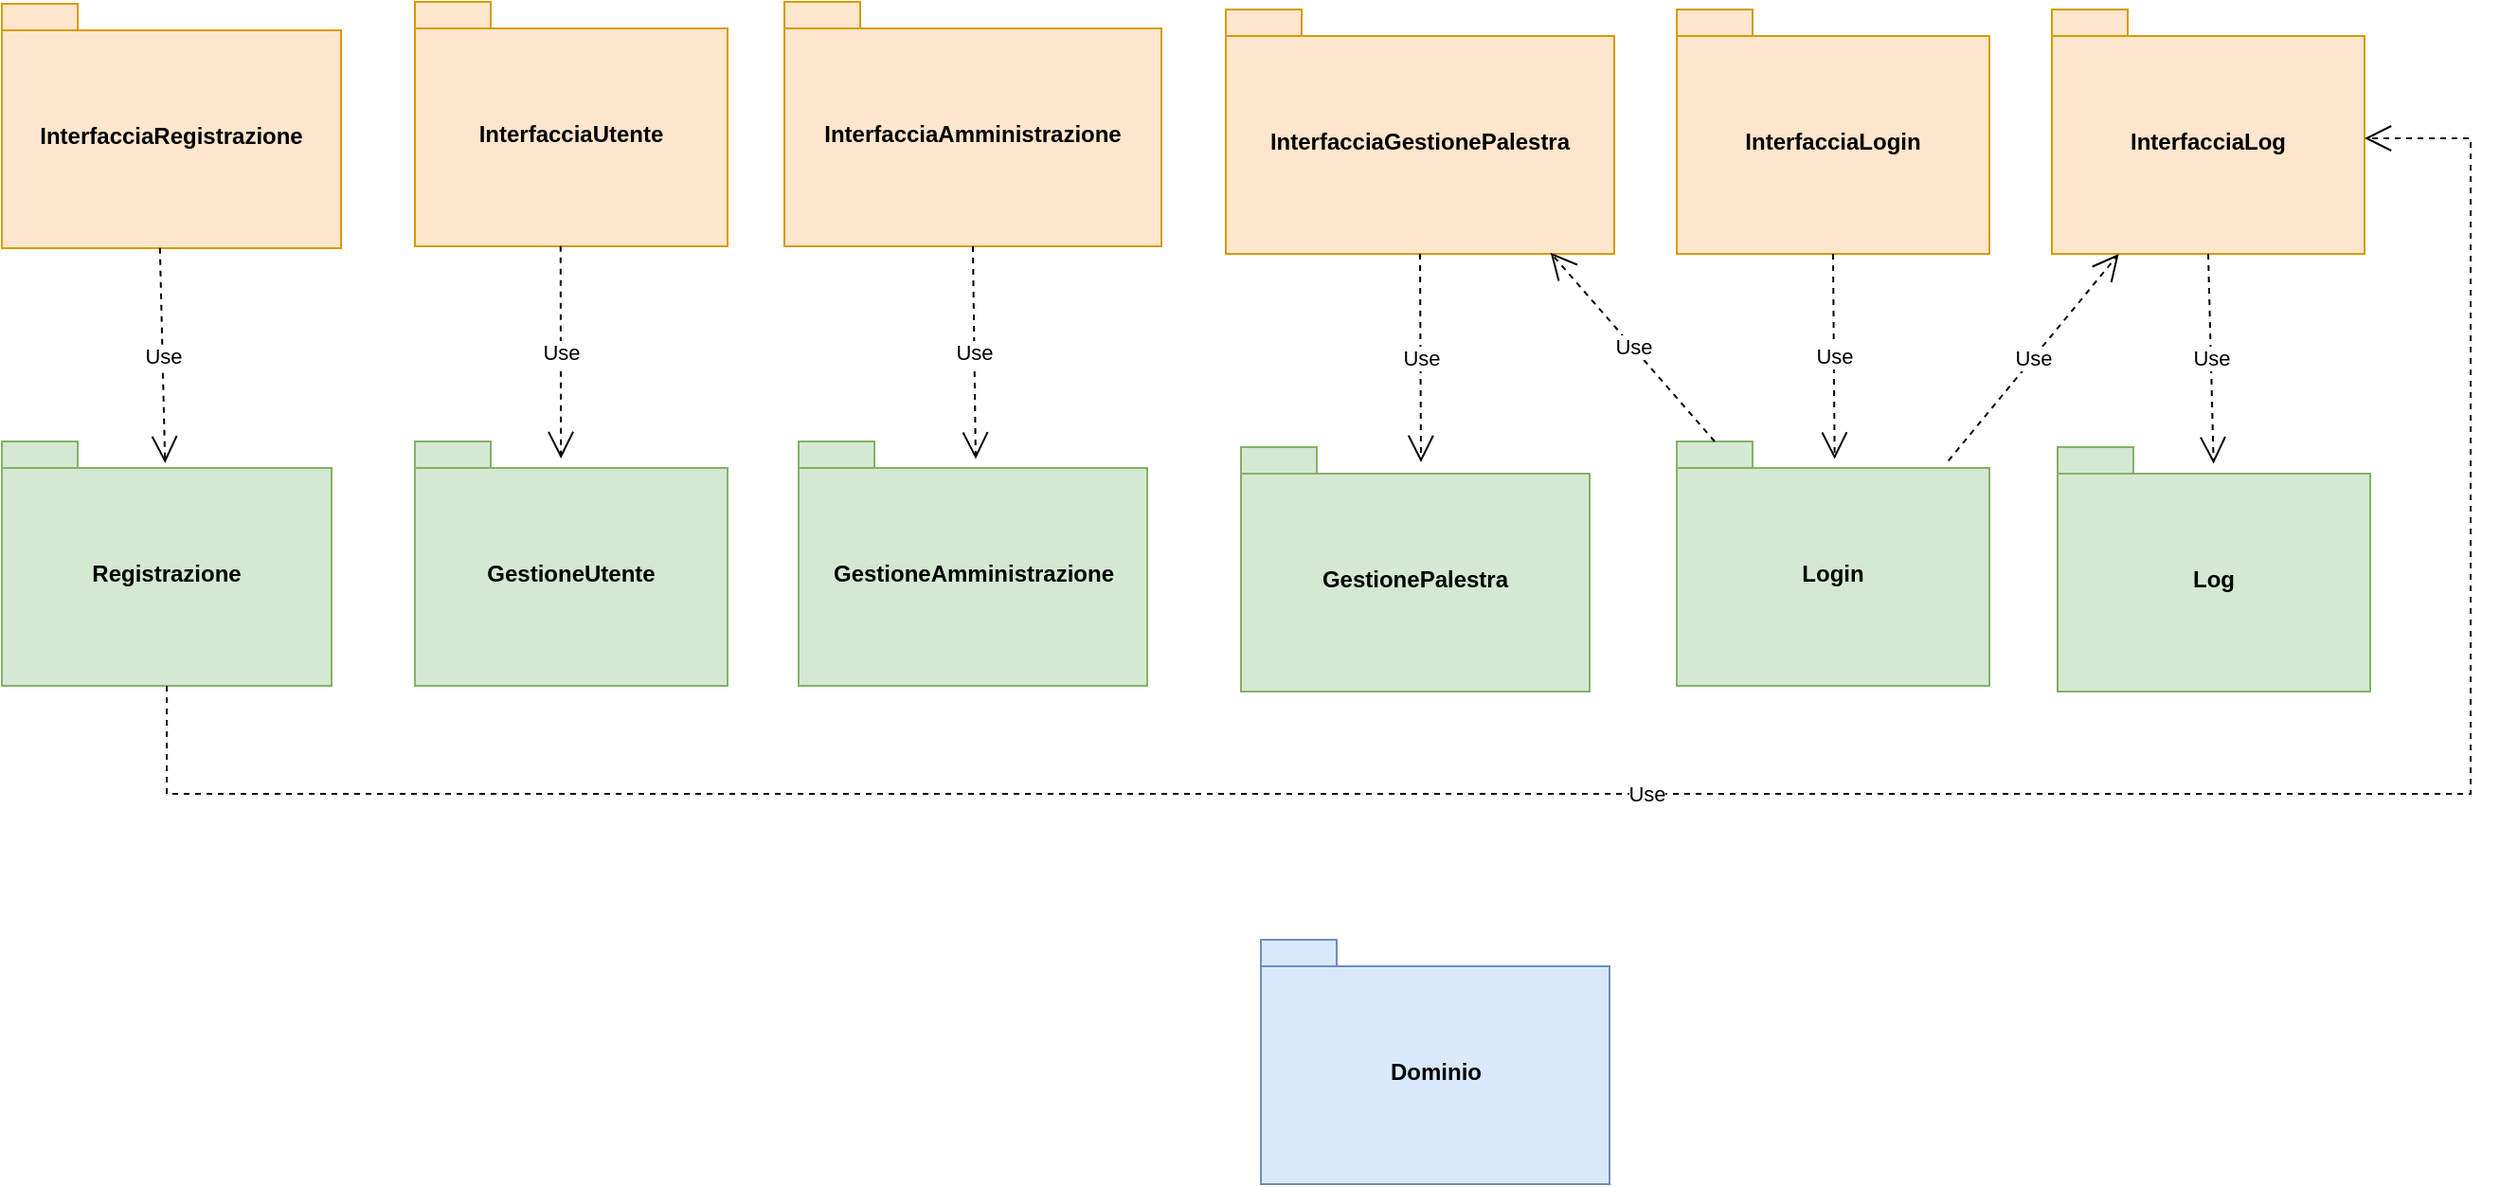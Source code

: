 <mxfile version="24.4.9" type="github">
  <diagram name="Page-1" id="5uFUbDLTDONE6XB2f1me">
    <mxGraphModel dx="2059" dy="2555" grid="0" gridSize="10" guides="1" tooltips="1" connect="1" arrows="1" fold="1" page="0" pageScale="1" pageWidth="1100" pageHeight="1700" math="0" shadow="0">
      <root>
        <mxCell id="0" />
        <mxCell id="1" parent="0" />
        <mxCell id="KaiLQCPVhCJN6zMislpx-1" value="InterfacciaUtente" style="shape=folder;fontStyle=1;spacingTop=10;tabWidth=40;tabHeight=14;tabPosition=left;html=1;whiteSpace=wrap;fillColor=#ffe6cc;strokeColor=#d79b00;" parent="1" vertex="1">
          <mxGeometry x="-560" y="-1503" width="165" height="129" as="geometry" />
        </mxCell>
        <mxCell id="KaiLQCPVhCJN6zMislpx-2" value="InterfacciaGestionePalestra" style="shape=folder;fontStyle=1;spacingTop=10;tabWidth=40;tabHeight=14;tabPosition=left;html=1;whiteSpace=wrap;fillColor=#ffe6cc;strokeColor=#d79b00;" parent="1" vertex="1">
          <mxGeometry x="-132" y="-1499" width="205" height="129" as="geometry" />
        </mxCell>
        <mxCell id="KaiLQCPVhCJN6zMislpx-3" value="InterfacciaAmministrazione" style="shape=folder;fontStyle=1;spacingTop=10;tabWidth=40;tabHeight=14;tabPosition=left;html=1;whiteSpace=wrap;fillColor=#ffe6cc;strokeColor=#d79b00;" parent="1" vertex="1">
          <mxGeometry x="-365" y="-1503" width="199" height="129" as="geometry" />
        </mxCell>
        <mxCell id="KaiLQCPVhCJN6zMislpx-4" value="InterfacciaLogin" style="shape=folder;fontStyle=1;spacingTop=10;tabWidth=40;tabHeight=14;tabPosition=left;html=1;whiteSpace=wrap;fillColor=#ffe6cc;strokeColor=#d79b00;" parent="1" vertex="1">
          <mxGeometry x="106" y="-1499" width="165" height="129" as="geometry" />
        </mxCell>
        <mxCell id="KaiLQCPVhCJN6zMislpx-5" value="InterfacciaLog" style="shape=folder;fontStyle=1;spacingTop=10;tabWidth=40;tabHeight=14;tabPosition=left;html=1;whiteSpace=wrap;fillColor=#ffe6cc;strokeColor=#d79b00;" parent="1" vertex="1">
          <mxGeometry x="304" y="-1499" width="165" height="129" as="geometry" />
        </mxCell>
        <mxCell id="KaiLQCPVhCJN6zMislpx-6" value="GestioneUtente" style="shape=folder;fontStyle=1;spacingTop=10;tabWidth=40;tabHeight=14;tabPosition=left;html=1;whiteSpace=wrap;fillColor=#d5e8d4;strokeColor=#82b366;" parent="1" vertex="1">
          <mxGeometry x="-560" y="-1271" width="165" height="129" as="geometry" />
        </mxCell>
        <mxCell id="KaiLQCPVhCJN6zMislpx-7" value="GestioneAmministrazione" style="shape=folder;fontStyle=1;spacingTop=10;tabWidth=40;tabHeight=14;tabPosition=left;html=1;whiteSpace=wrap;fillColor=#d5e8d4;strokeColor=#82b366;" parent="1" vertex="1">
          <mxGeometry x="-357.5" y="-1271" width="184" height="129" as="geometry" />
        </mxCell>
        <mxCell id="KaiLQCPVhCJN6zMislpx-8" value="Log" style="shape=folder;fontStyle=1;spacingTop=10;tabWidth=40;tabHeight=14;tabPosition=left;html=1;whiteSpace=wrap;fillColor=#d5e8d4;strokeColor=#82b366;" parent="1" vertex="1">
          <mxGeometry x="307" y="-1268" width="165" height="129" as="geometry" />
        </mxCell>
        <mxCell id="KaiLQCPVhCJN6zMislpx-9" value="Login" style="shape=folder;fontStyle=1;spacingTop=10;tabWidth=40;tabHeight=14;tabPosition=left;html=1;whiteSpace=wrap;fillColor=#d5e8d4;strokeColor=#82b366;" parent="1" vertex="1">
          <mxGeometry x="106" y="-1271" width="165" height="129" as="geometry" />
        </mxCell>
        <mxCell id="NHw-EjfAQHAiHYWPVhs0-1" value="Dominio" style="shape=folder;fontStyle=1;spacingTop=10;tabWidth=40;tabHeight=14;tabPosition=left;html=1;whiteSpace=wrap;fillColor=#dae8fc;strokeColor=#6c8ebf;" vertex="1" parent="1">
          <mxGeometry x="-113.5" y="-1008" width="184" height="129" as="geometry" />
        </mxCell>
        <mxCell id="NHw-EjfAQHAiHYWPVhs0-2" value="Use" style="endArrow=open;endSize=12;dashed=1;html=1;rounded=0;exitX=0.466;exitY=0.999;exitDx=0;exitDy=0;exitPerimeter=0;entryX=0.467;entryY=0.07;entryDx=0;entryDy=0;entryPerimeter=0;" edge="1" parent="1" source="KaiLQCPVhCJN6zMislpx-1" target="KaiLQCPVhCJN6zMislpx-6">
          <mxGeometry width="160" relative="1" as="geometry">
            <mxPoint x="-456" y="-1342" as="sourcePoint" />
            <mxPoint x="-483" y="-1274" as="targetPoint" />
          </mxGeometry>
        </mxCell>
        <mxCell id="NHw-EjfAQHAiHYWPVhs0-3" value="Use" style="endArrow=open;endSize=12;dashed=1;html=1;rounded=0;exitX=0.5;exitY=1;exitDx=0;exitDy=0;exitPerimeter=0;entryX=0.508;entryY=0.072;entryDx=0;entryDy=0;entryPerimeter=0;" edge="1" parent="1" source="KaiLQCPVhCJN6zMislpx-3" target="KaiLQCPVhCJN6zMislpx-7">
          <mxGeometry width="160" relative="1" as="geometry">
            <mxPoint x="-204" y="-1337" as="sourcePoint" />
            <mxPoint x="-67" y="-1327" as="targetPoint" />
          </mxGeometry>
        </mxCell>
        <mxCell id="NHw-EjfAQHAiHYWPVhs0-4" value="GestionePalestra" style="shape=folder;fontStyle=1;spacingTop=10;tabWidth=40;tabHeight=14;tabPosition=left;html=1;whiteSpace=wrap;fillColor=#d5e8d4;strokeColor=#82b366;" vertex="1" parent="1">
          <mxGeometry x="-124" y="-1268" width="184" height="129" as="geometry" />
        </mxCell>
        <mxCell id="NHw-EjfAQHAiHYWPVhs0-5" value="Use" style="endArrow=open;endSize=12;dashed=1;html=1;rounded=0;exitX=0.5;exitY=1;exitDx=0;exitDy=0;exitPerimeter=0;" edge="1" parent="1" source="KaiLQCPVhCJN6zMislpx-2">
          <mxGeometry width="160" relative="1" as="geometry">
            <mxPoint x="-23" y="-1319" as="sourcePoint" />
            <mxPoint x="-29" y="-1260" as="targetPoint" />
          </mxGeometry>
        </mxCell>
        <mxCell id="NHw-EjfAQHAiHYWPVhs0-6" value="Use" style="endArrow=open;endSize=12;dashed=1;html=1;rounded=0;exitX=0.5;exitY=1;exitDx=0;exitDy=0;exitPerimeter=0;entryX=0.505;entryY=0.072;entryDx=0;entryDy=0;entryPerimeter=0;" edge="1" parent="1" source="KaiLQCPVhCJN6zMislpx-4" target="KaiLQCPVhCJN6zMislpx-9">
          <mxGeometry width="160" relative="1" as="geometry">
            <mxPoint x="224" y="-1316" as="sourcePoint" />
            <mxPoint x="384" y="-1316" as="targetPoint" />
          </mxGeometry>
        </mxCell>
        <mxCell id="NHw-EjfAQHAiHYWPVhs0-7" value="Use" style="endArrow=open;endSize=12;dashed=1;html=1;rounded=0;exitX=0.5;exitY=1;exitDx=0;exitDy=0;exitPerimeter=0;entryX=0.499;entryY=0.068;entryDx=0;entryDy=0;entryPerimeter=0;" edge="1" parent="1" source="KaiLQCPVhCJN6zMislpx-5" target="KaiLQCPVhCJN6zMislpx-8">
          <mxGeometry width="160" relative="1" as="geometry">
            <mxPoint x="424" y="-1319" as="sourcePoint" />
            <mxPoint x="584" y="-1319" as="targetPoint" />
          </mxGeometry>
        </mxCell>
        <mxCell id="NHw-EjfAQHAiHYWPVhs0-10" value="Use" style="endArrow=open;endSize=12;dashed=1;html=1;rounded=0;exitX=0.869;exitY=0.079;exitDx=0;exitDy=0;exitPerimeter=0;entryX=0.214;entryY=1;entryDx=0;entryDy=0;entryPerimeter=0;" edge="1" parent="1" source="KaiLQCPVhCJN6zMislpx-9" target="KaiLQCPVhCJN6zMislpx-5">
          <mxGeometry width="160" relative="1" as="geometry">
            <mxPoint x="264" y="-1311" as="sourcePoint" />
            <mxPoint x="424" y="-1311" as="targetPoint" />
          </mxGeometry>
        </mxCell>
        <mxCell id="NHw-EjfAQHAiHYWPVhs0-11" value="Use" style="endArrow=open;endSize=12;dashed=1;html=1;rounded=0;exitX=0;exitY=0;exitDx=20;exitDy=0;exitPerimeter=0;entryX=0.836;entryY=0.995;entryDx=0;entryDy=0;entryPerimeter=0;" edge="1" parent="1" source="KaiLQCPVhCJN6zMislpx-9" target="KaiLQCPVhCJN6zMislpx-2">
          <mxGeometry width="160" relative="1" as="geometry">
            <mxPoint x="54" y="-1327" as="sourcePoint" />
            <mxPoint x="214" y="-1327" as="targetPoint" />
          </mxGeometry>
        </mxCell>
        <mxCell id="NHw-EjfAQHAiHYWPVhs0-13" value="InterfacciaRegistrazione" style="shape=folder;fontStyle=1;spacingTop=10;tabWidth=40;tabHeight=14;tabPosition=left;html=1;whiteSpace=wrap;fillColor=#ffe6cc;strokeColor=#d79b00;" vertex="1" parent="1">
          <mxGeometry x="-778" y="-1502" width="179" height="129" as="geometry" />
        </mxCell>
        <mxCell id="NHw-EjfAQHAiHYWPVhs0-14" value="&lt;div&gt;Registrazione&lt;/div&gt;" style="shape=folder;fontStyle=1;spacingTop=10;tabWidth=40;tabHeight=14;tabPosition=left;html=1;whiteSpace=wrap;fillColor=#d5e8d4;strokeColor=#82b366;" vertex="1" parent="1">
          <mxGeometry x="-778" y="-1271" width="174" height="129" as="geometry" />
        </mxCell>
        <mxCell id="NHw-EjfAQHAiHYWPVhs0-15" value="Use" style="endArrow=open;endSize=12;dashed=1;html=1;rounded=0;exitX=0.466;exitY=0.999;exitDx=0;exitDy=0;exitPerimeter=0;entryX=0.495;entryY=0.088;entryDx=0;entryDy=0;entryPerimeter=0;" edge="1" source="NHw-EjfAQHAiHYWPVhs0-13" target="NHw-EjfAQHAiHYWPVhs0-14" parent="1">
          <mxGeometry x="0.004" width="160" relative="1" as="geometry">
            <mxPoint x="-660" y="-1341" as="sourcePoint" />
            <mxPoint x="-687" y="-1273" as="targetPoint" />
            <mxPoint as="offset" />
          </mxGeometry>
        </mxCell>
        <mxCell id="NHw-EjfAQHAiHYWPVhs0-16" value="Use" style="endArrow=open;endSize=12;dashed=1;html=1;rounded=0;edgeStyle=orthogonalEdgeStyle;exitX=0.5;exitY=1;exitDx=0;exitDy=0;exitPerimeter=0;" edge="1" parent="1" source="NHw-EjfAQHAiHYWPVhs0-14">
          <mxGeometry width="160" relative="1" as="geometry">
            <mxPoint x="-691.0" y="-1095" as="sourcePoint" />
            <mxPoint x="469" y="-1431" as="targetPoint" />
            <Array as="points">
              <mxPoint x="-691" y="-1085" />
              <mxPoint x="525" y="-1085" />
              <mxPoint x="525" y="-1431" />
            </Array>
          </mxGeometry>
        </mxCell>
      </root>
    </mxGraphModel>
  </diagram>
</mxfile>
